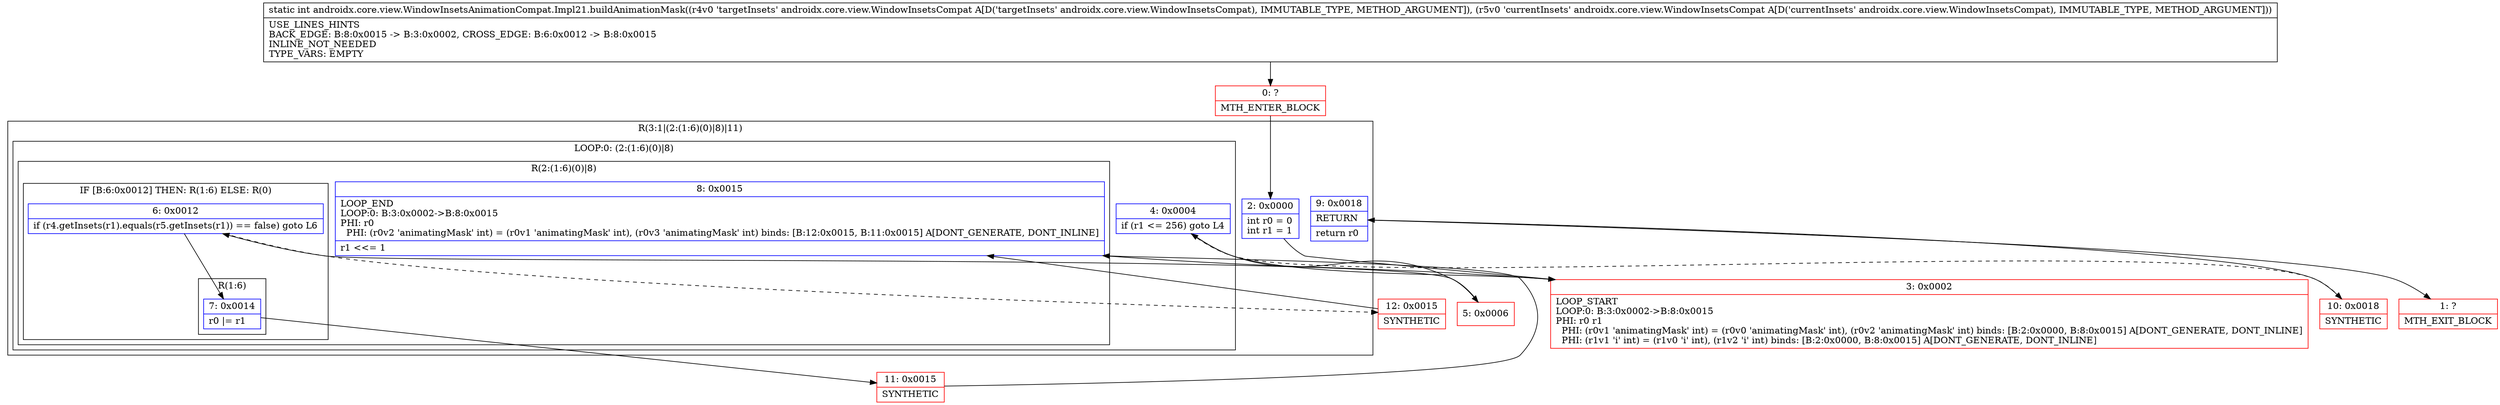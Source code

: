 digraph "CFG forandroidx.core.view.WindowInsetsAnimationCompat.Impl21.buildAnimationMask(Landroidx\/core\/view\/WindowInsetsCompat;Landroidx\/core\/view\/WindowInsetsCompat;)I" {
subgraph cluster_Region_972821541 {
label = "R(3:1|(2:(1:6)(0)|8)|11)";
node [shape=record,color=blue];
Node_2 [shape=record,label="{2\:\ 0x0000|int r0 = 0\lint r1 = 1\l}"];
subgraph cluster_LoopRegion_613091943 {
label = "LOOP:0: (2:(1:6)(0)|8)";
node [shape=record,color=blue];
Node_4 [shape=record,label="{4\:\ 0x0004|if (r1 \<= 256) goto L4\l}"];
subgraph cluster_Region_1439743691 {
label = "R(2:(1:6)(0)|8)";
node [shape=record,color=blue];
subgraph cluster_IfRegion_206882152 {
label = "IF [B:6:0x0012] THEN: R(1:6) ELSE: R(0)";
node [shape=record,color=blue];
Node_6 [shape=record,label="{6\:\ 0x0012|if (r4.getInsets(r1).equals(r5.getInsets(r1)) == false) goto L6\l}"];
subgraph cluster_Region_1777571647 {
label = "R(1:6)";
node [shape=record,color=blue];
Node_7 [shape=record,label="{7\:\ 0x0014|r0 \|= r1\l}"];
}
subgraph cluster_Region_695946465 {
label = "R(0)";
node [shape=record,color=blue];
}
}
Node_8 [shape=record,label="{8\:\ 0x0015|LOOP_END\lLOOP:0: B:3:0x0002\-\>B:8:0x0015\lPHI: r0 \l  PHI: (r0v2 'animatingMask' int) = (r0v1 'animatingMask' int), (r0v3 'animatingMask' int) binds: [B:12:0x0015, B:11:0x0015] A[DONT_GENERATE, DONT_INLINE]\l|r1 \<\<= 1\l}"];
}
}
Node_9 [shape=record,label="{9\:\ 0x0018|RETURN\l|return r0\l}"];
}
Node_0 [shape=record,color=red,label="{0\:\ ?|MTH_ENTER_BLOCK\l}"];
Node_3 [shape=record,color=red,label="{3\:\ 0x0002|LOOP_START\lLOOP:0: B:3:0x0002\-\>B:8:0x0015\lPHI: r0 r1 \l  PHI: (r0v1 'animatingMask' int) = (r0v0 'animatingMask' int), (r0v2 'animatingMask' int) binds: [B:2:0x0000, B:8:0x0015] A[DONT_GENERATE, DONT_INLINE]\l  PHI: (r1v1 'i' int) = (r1v0 'i' int), (r1v2 'i' int) binds: [B:2:0x0000, B:8:0x0015] A[DONT_GENERATE, DONT_INLINE]\l}"];
Node_5 [shape=record,color=red,label="{5\:\ 0x0006}"];
Node_11 [shape=record,color=red,label="{11\:\ 0x0015|SYNTHETIC\l}"];
Node_12 [shape=record,color=red,label="{12\:\ 0x0015|SYNTHETIC\l}"];
Node_10 [shape=record,color=red,label="{10\:\ 0x0018|SYNTHETIC\l}"];
Node_1 [shape=record,color=red,label="{1\:\ ?|MTH_EXIT_BLOCK\l}"];
MethodNode[shape=record,label="{static int androidx.core.view.WindowInsetsAnimationCompat.Impl21.buildAnimationMask((r4v0 'targetInsets' androidx.core.view.WindowInsetsCompat A[D('targetInsets' androidx.core.view.WindowInsetsCompat), IMMUTABLE_TYPE, METHOD_ARGUMENT]), (r5v0 'currentInsets' androidx.core.view.WindowInsetsCompat A[D('currentInsets' androidx.core.view.WindowInsetsCompat), IMMUTABLE_TYPE, METHOD_ARGUMENT]))  | USE_LINES_HINTS\lBACK_EDGE: B:8:0x0015 \-\> B:3:0x0002, CROSS_EDGE: B:6:0x0012 \-\> B:8:0x0015\lINLINE_NOT_NEEDED\lTYPE_VARS: EMPTY\l}"];
MethodNode -> Node_0;Node_2 -> Node_3;
Node_4 -> Node_5;
Node_4 -> Node_10[style=dashed];
Node_6 -> Node_7;
Node_6 -> Node_12[style=dashed];
Node_7 -> Node_11;
Node_8 -> Node_3;
Node_9 -> Node_1;
Node_0 -> Node_2;
Node_3 -> Node_4;
Node_5 -> Node_6;
Node_11 -> Node_8;
Node_12 -> Node_8;
Node_10 -> Node_9;
}

